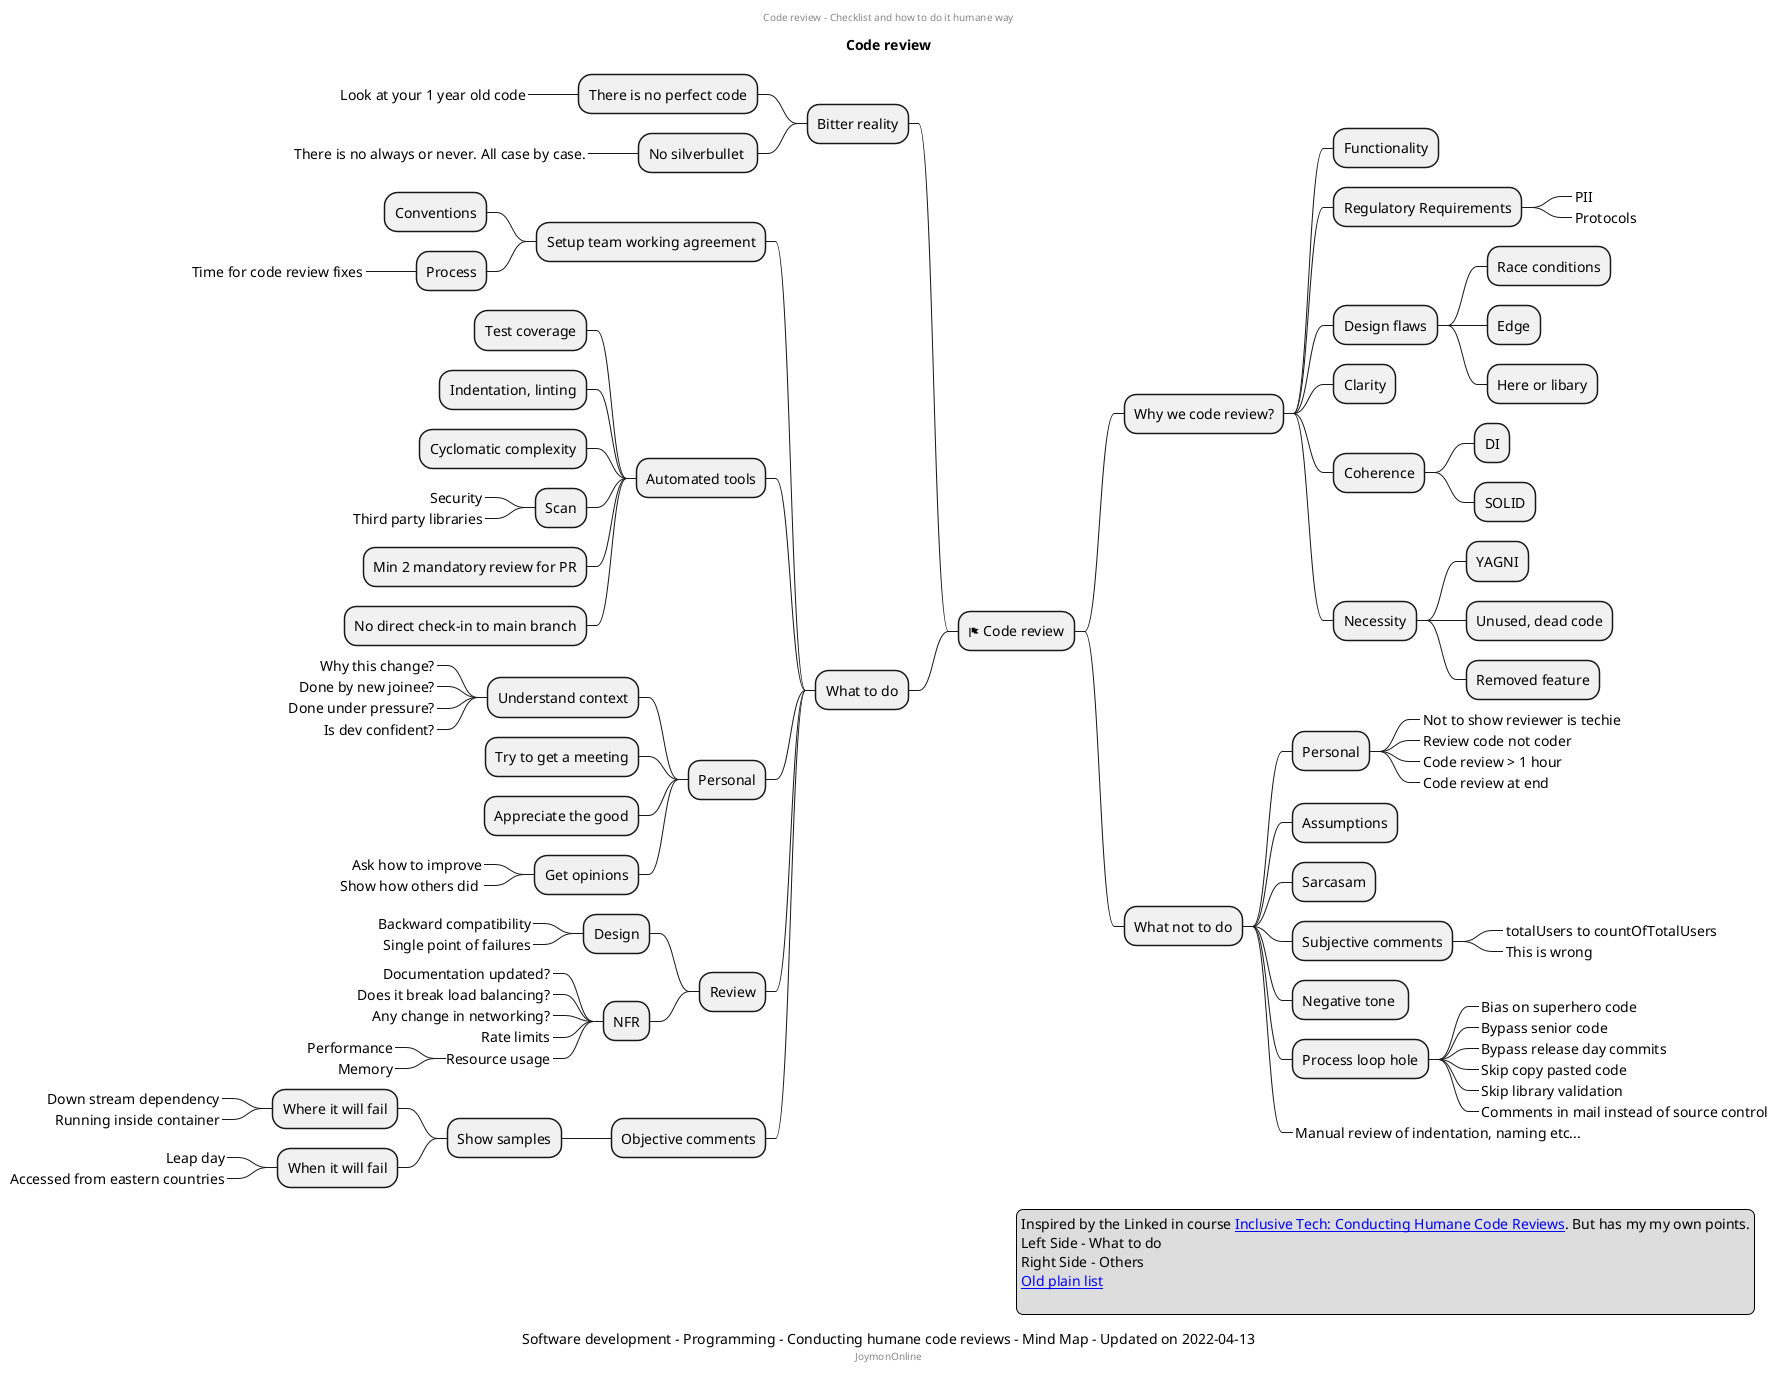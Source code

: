 @startmindmap
center header
Code review - Checklist and how to do it humane way
endheader
title Code review
* <&flag> Code review
** Why we code review?
*** Functionality
*** Regulatory Requirements
****_ PII
****_ Protocols
*** Design flaws
**** Race conditions
**** Edge
**** Here or libary
*** Clarity
*** Coherence
**** DI
**** SOLID
*** Necessity
**** YAGNI
**** Unused, dead code
**** Removed feature

** What not to do
*** Personal
****_ Not to show reviewer is techie
****_ Review code not coder
****_ Code review > 1 hour
****_ Code review at end
*** Assumptions
*** Sarcasam
*** Subjective comments
****_ totalUsers to countOfTotalUsers
****_ This is wrong
*** Negative tone 
*** Process loop hole
****_ Bias on superhero code
****_ Bypass senior code
****_ Bypass release day commits 
****_ Skip copy pasted code
****_ Skip library validation
****_ Comments in mail instead of source control
***_ Manual review of indentation, naming etc...

left side
** Bitter reality
*** There is no perfect code
****_ Look at your 1 year old code
*** No silverbullet 
****_ There is no always or never. All case by case.

** What to do
*** Setup team working agreement
**** Conventions
**** Process
*****_ Time for code review fixes

*** Automated tools
**** Test coverage
**** Indentation, linting
**** Cyclomatic complexity
**** Scan
*****_ Security
*****_ Third party libraries
**** Min 2 mandatory review for PR
**** No direct check-in to main branch
*** Personal
**** Understand context
*****_ Why this change?
*****_ Done by new joinee?
*****_ Done under pressure?
*****_ Is dev confident?
**** Try to get a meeting
**** Appreciate the good
**** Get opinions
*****_ Ask how to improve
*****_ Show how others did 
*** Review
**** Design
*****_ Backward compatibility
*****_ Single point of failures
**** NFR
*****_ Documentation updated?
*****_ Does it break load balancing?
*****_ Any change in networking?
*****_ Rate limits
*****_ Resource usage
******_ Performance
******_ Memory
*** Objective comments
**** Show samples
***** Where it will fail
******_ Down stream dependency
******_ Running inside container
***** When it will fail
******_ Leap day
******_ Accessed from eastern countries

legend right
Inspired by the Linked in course [[https://www.linkedin.com/learning/inclusive-tech-conducting-humane-code-reviews/code-reviews-heated-but-needed?u=89254810 Inclusive Tech: Conducting Humane Code Reviews]]. But has my my own points.
Left Side - What to do
Right Side - Others
[[https://joymonscode.blogspot.com/2017/05/toolbox-for-open-source-developers.html Old plain list]]
  
endlegend
caption Software development - Programming - Conducting humane code reviews - Mind Map - Updated on 2022-04-13
center footer JoymonOnline

@endmindmap
